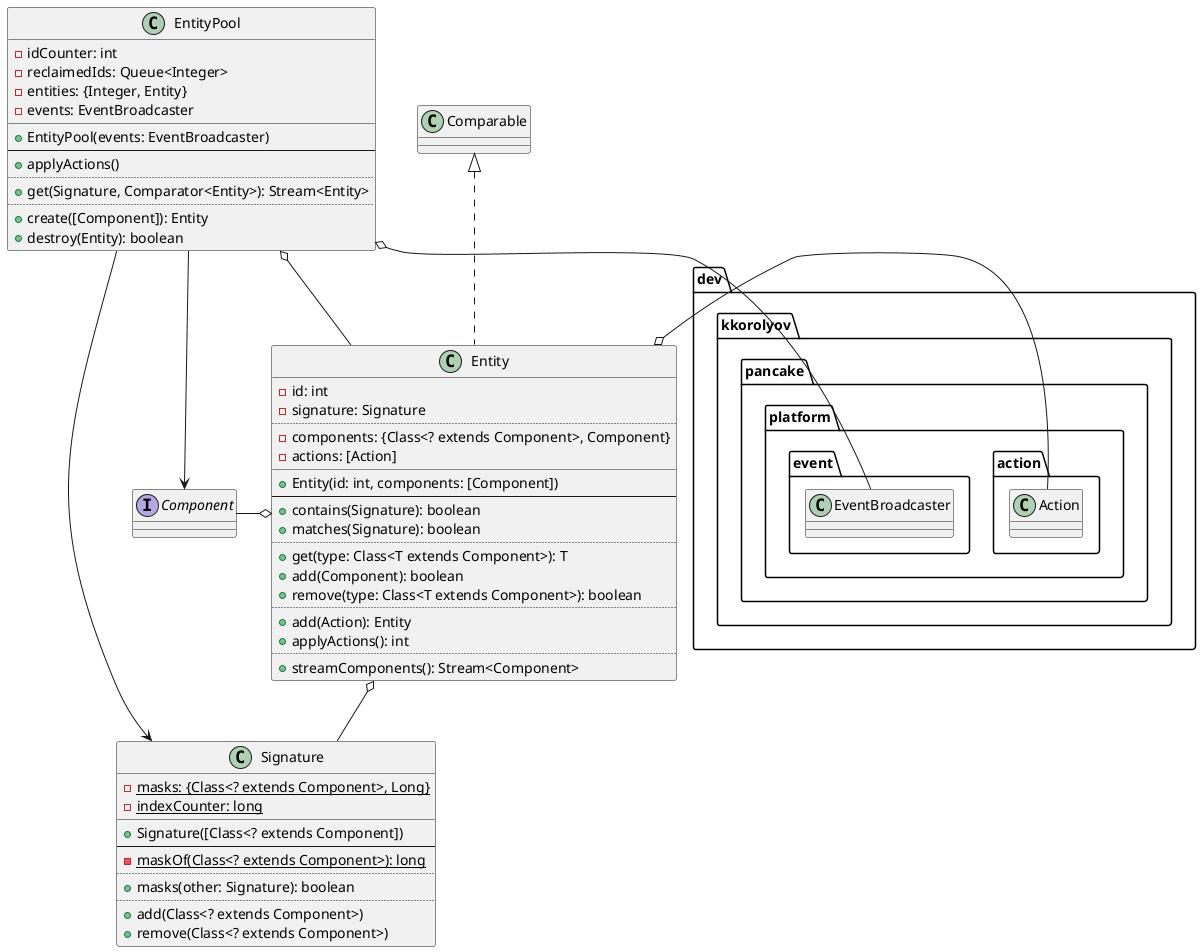 @startuml

interface Component

class Entity {
	-id: int
	-signature: Signature
	..
	-components: {Class<? extends Component>, Component}
	-actions: [Action]
	__
	+Entity(id: int, components: [Component])
	--
	+contains(Signature): boolean
	+matches(Signature): boolean
	..
	+get(type: Class<T extends Component>): T
	+add(Component): boolean
	+remove(type: Class<T extends Component>): boolean
	..
	+add(Action): Entity
	+applyActions(): int
	..
	+streamComponents(): Stream<Component>
}
Entity .u.|> Comparable
Entity o-- Signature
Entity o-l- Component
Entity o- dev.kkorolyov.pancake.platform.action.Action

class EntityPool {
	-idCounter: int
	-reclaimedIds: Queue<Integer>
	-entities: {Integer, Entity}
	-events: EventBroadcaster
	__
	+EntityPool(events: EventBroadcaster)
	--
	+applyActions()
	..
	+get(Signature, Comparator<Entity>): Stream<Entity>
	..
	+create([Component]): Entity
	+destroy(Entity): boolean
}
EntityPool o-- Entity
EntityPool --> Component
EntityPool --> Signature
EntityPool o- dev.kkorolyov.pancake.platform.event.EventBroadcaster

class Signature {
	{static} -masks: {Class<? extends Component>, Long}
	{static} -indexCounter: long
	__
	+Signature([Class<? extends Component])
	--
	{static} -maskOf(Class<? extends Component>): long
	..
	+masks(other: Signature): boolean
	..
	+add(Class<? extends Component>)
	+remove(Class<? extends Component>)
}

@enduml
